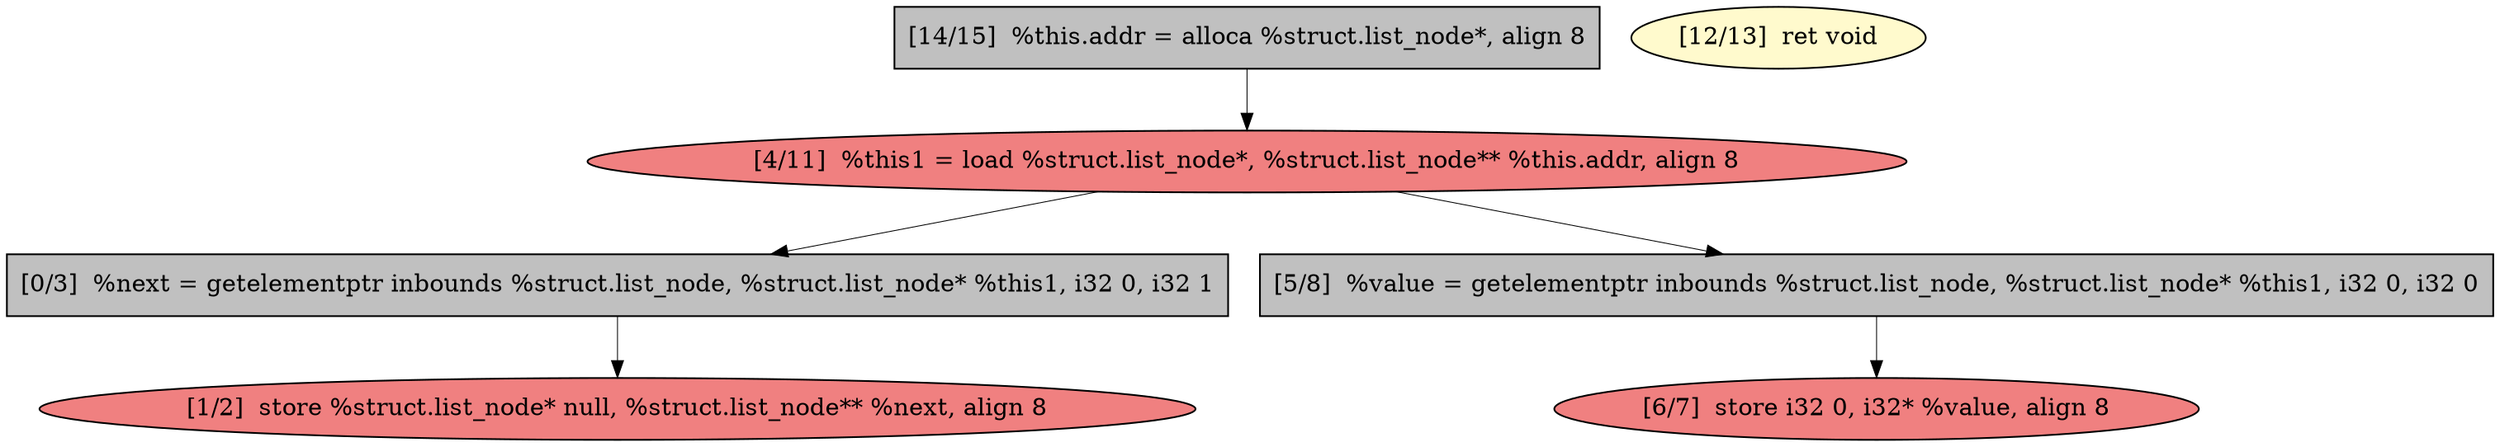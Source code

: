 
digraph G {


node358 [fillcolor=lightcoral,label="[4/11]  %this1 = load %struct.list_node*, %struct.list_node** %this.addr, align 8",shape=ellipse,style=filled ]
node353 [fillcolor=lemonchiffon,label="[12/13]  ret void",shape=ellipse,style=filled ]
node352 [fillcolor=grey,label="[0/3]  %next = getelementptr inbounds %struct.list_node, %struct.list_node* %this1, i32 0, i32 1",shape=rectangle,style=filled ]
node355 [fillcolor=grey,label="[14/15]  %this.addr = alloca %struct.list_node*, align 8",shape=rectangle,style=filled ]
node356 [fillcolor=grey,label="[5/8]  %value = getelementptr inbounds %struct.list_node, %struct.list_node* %this1, i32 0, i32 0",shape=rectangle,style=filled ]
node354 [fillcolor=lightcoral,label="[1/2]  store %struct.list_node* null, %struct.list_node** %next, align 8",shape=ellipse,style=filled ]
node357 [fillcolor=lightcoral,label="[6/7]  store i32 0, i32* %value, align 8",shape=ellipse,style=filled ]

node358->node352 [style=solid,color=black,label="",penwidth=0.5,fontcolor=black ]
node355->node358 [style=solid,color=black,label="",penwidth=0.5,fontcolor=black ]
node356->node357 [style=solid,color=black,label="",penwidth=0.5,fontcolor=black ]
node352->node354 [style=solid,color=black,label="",penwidth=0.5,fontcolor=black ]
node358->node356 [style=solid,color=black,label="",penwidth=0.5,fontcolor=black ]


}
